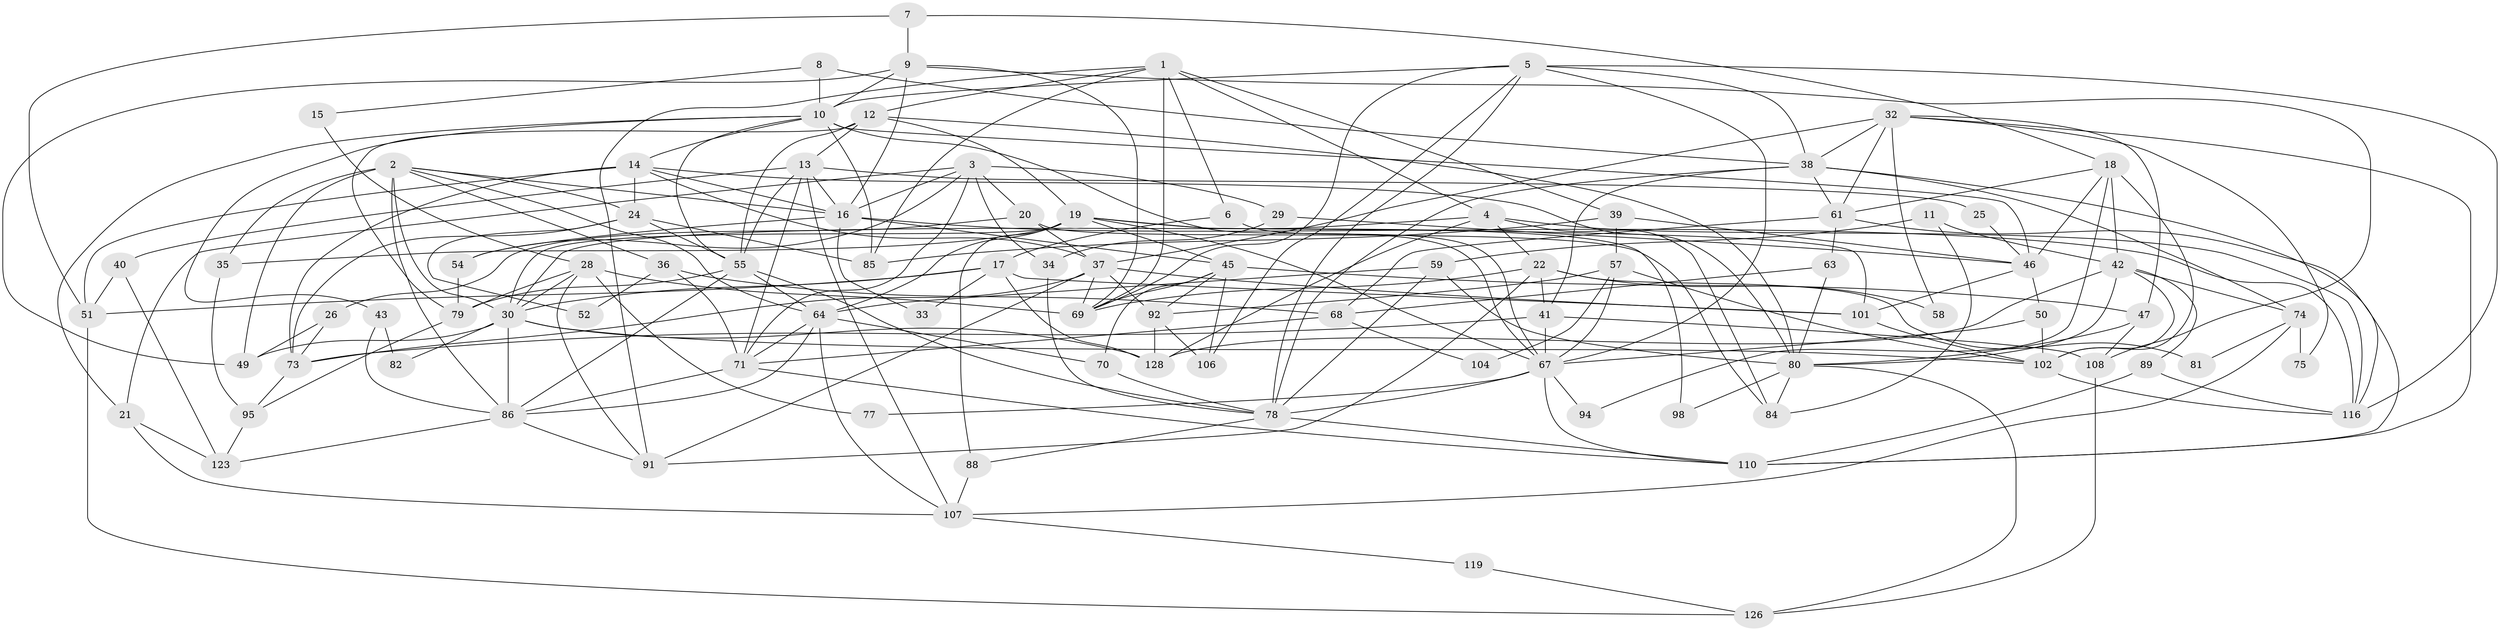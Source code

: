 // Generated by graph-tools (version 1.1) at 2025/23/03/03/25 07:23:58]
// undirected, 91 vertices, 228 edges
graph export_dot {
graph [start="1"]
  node [color=gray90,style=filled];
  1 [super="+48"];
  2 [super="+31"];
  3 [super="+113"];
  4 [super="+90"];
  5 [super="+53"];
  6;
  7 [super="+133"];
  8;
  9 [super="+76"];
  10 [super="+56"];
  11;
  12 [super="+72"];
  13 [super="+27"];
  14 [super="+66"];
  15;
  16 [super="+117"];
  17 [super="+23"];
  18 [super="+130"];
  19 [super="+124"];
  20 [super="+96"];
  21 [super="+65"];
  22 [super="+139"];
  24 [super="+105"];
  25;
  26 [super="+44"];
  28 [super="+62"];
  29;
  30 [super="+60"];
  32 [super="+97"];
  33;
  34;
  35;
  36;
  37 [super="+114"];
  38 [super="+118"];
  39;
  40;
  41 [super="+112"];
  42 [super="+93"];
  43;
  45 [super="+83"];
  46 [super="+100"];
  47;
  49;
  50;
  51 [super="+109"];
  52;
  54;
  55 [super="+135"];
  57;
  58;
  59;
  61 [super="+134"];
  63;
  64 [super="+131"];
  67 [super="+138"];
  68 [super="+137"];
  69 [super="+115"];
  70;
  71 [super="+120"];
  73 [super="+99"];
  74;
  75;
  77;
  78 [super="+111"];
  79;
  80 [super="+127"];
  81;
  82;
  84;
  85;
  86 [super="+87"];
  88;
  89;
  91 [super="+103"];
  92 [super="+122"];
  94;
  95 [super="+125"];
  98;
  101;
  102 [super="+136"];
  104;
  106;
  107 [super="+121"];
  108;
  110 [super="+140"];
  116 [super="+132"];
  119;
  123;
  126;
  128 [super="+129"];
  1 -- 85;
  1 -- 6;
  1 -- 39;
  1 -- 4;
  1 -- 12;
  1 -- 91;
  1 -- 69;
  2 -- 16;
  2 -- 24;
  2 -- 35;
  2 -- 86 [weight=2];
  2 -- 49;
  2 -- 36;
  2 -- 30;
  2 -- 64;
  3 -- 54;
  3 -- 20;
  3 -- 21;
  3 -- 71;
  3 -- 16;
  3 -- 34;
  3 -- 29;
  4 -- 116;
  4 -- 84;
  4 -- 22;
  4 -- 30;
  4 -- 128;
  5 -- 116;
  5 -- 106;
  5 -- 10;
  5 -- 78;
  5 -- 38;
  5 -- 67;
  5 -- 69;
  6 -- 67;
  6 -- 17;
  7 -- 51;
  7 -- 9;
  7 -- 18;
  8 -- 38;
  8 -- 15;
  8 -- 10;
  9 -- 49;
  9 -- 69;
  9 -- 16;
  9 -- 10;
  9 -- 108;
  10 -- 21;
  10 -- 43;
  10 -- 85;
  10 -- 55;
  10 -- 46;
  10 -- 14;
  10 -- 67;
  11 -- 84;
  11 -- 42;
  11 -- 59;
  12 -- 79;
  12 -- 13;
  12 -- 80;
  12 -- 19;
  12 -- 55;
  13 -- 55;
  13 -- 25;
  13 -- 16;
  13 -- 71;
  13 -- 40;
  13 -- 107;
  14 -- 80;
  14 -- 73;
  14 -- 16;
  14 -- 37;
  14 -- 24;
  14 -- 51;
  15 -- 28;
  16 -- 54;
  16 -- 33;
  16 -- 116;
  16 -- 45;
  17 -- 33;
  17 -- 30;
  17 -- 51;
  17 -- 101;
  17 -- 128;
  18 -- 61;
  18 -- 102;
  18 -- 94;
  18 -- 42;
  18 -- 46;
  19 -- 45;
  19 -- 98;
  19 -- 35;
  19 -- 67;
  19 -- 101;
  19 -- 88;
  19 -- 30;
  19 -- 64;
  20 -- 37;
  20 -- 84;
  20 -- 26;
  21 -- 123;
  21 -- 107;
  22 -- 81;
  22 -- 58;
  22 -- 41;
  22 -- 91;
  22 -- 69;
  24 -- 85;
  24 -- 73;
  24 -- 52;
  24 -- 55;
  25 -- 46;
  26 -- 73 [weight=2];
  26 -- 49;
  28 -- 79;
  28 -- 30;
  28 -- 91;
  28 -- 77;
  28 -- 69;
  29 -- 46;
  29 -- 34;
  30 -- 49;
  30 -- 128;
  30 -- 102;
  30 -- 82;
  30 -- 86;
  32 -- 37;
  32 -- 58;
  32 -- 38;
  32 -- 75;
  32 -- 61;
  32 -- 110;
  32 -- 47;
  34 -- 78;
  35 -- 95;
  36 -- 52;
  36 -- 68;
  36 -- 71;
  37 -- 73;
  37 -- 101;
  37 -- 69;
  37 -- 91;
  37 -- 92;
  38 -- 78;
  38 -- 116;
  38 -- 41;
  38 -- 74;
  38 -- 61;
  39 -- 46;
  39 -- 57;
  39 -- 85;
  40 -- 123;
  40 -- 51;
  41 -- 108;
  41 -- 73;
  41 -- 67;
  42 -- 102;
  42 -- 80;
  42 -- 128;
  42 -- 74;
  42 -- 89;
  43 -- 82;
  43 -- 86;
  45 -- 92;
  45 -- 70;
  45 -- 47;
  45 -- 106;
  45 -- 69;
  46 -- 50;
  46 -- 101;
  47 -- 108;
  47 -- 80;
  50 -- 102;
  50 -- 67;
  51 -- 126;
  54 -- 79;
  55 -- 86;
  55 -- 78;
  55 -- 79;
  55 -- 64;
  57 -- 92;
  57 -- 102;
  57 -- 104;
  57 -- 67;
  59 -- 64;
  59 -- 80;
  59 -- 78;
  61 -- 63;
  61 -- 110;
  61 -- 68;
  63 -- 80;
  63 -- 68;
  64 -- 70;
  64 -- 86;
  64 -- 71;
  64 -- 107;
  67 -- 77;
  67 -- 78;
  67 -- 110;
  67 -- 94;
  68 -- 71;
  68 -- 104;
  70 -- 78;
  71 -- 86;
  71 -- 110;
  73 -- 95;
  74 -- 75;
  74 -- 81;
  74 -- 107;
  78 -- 110;
  78 -- 88;
  79 -- 95;
  80 -- 84;
  80 -- 126;
  80 -- 98;
  86 -- 123;
  86 -- 91;
  88 -- 107;
  89 -- 116;
  89 -- 110;
  92 -- 106;
  92 -- 128;
  95 -- 123;
  101 -- 102;
  102 -- 116;
  107 -- 119;
  108 -- 126;
  119 -- 126;
}
